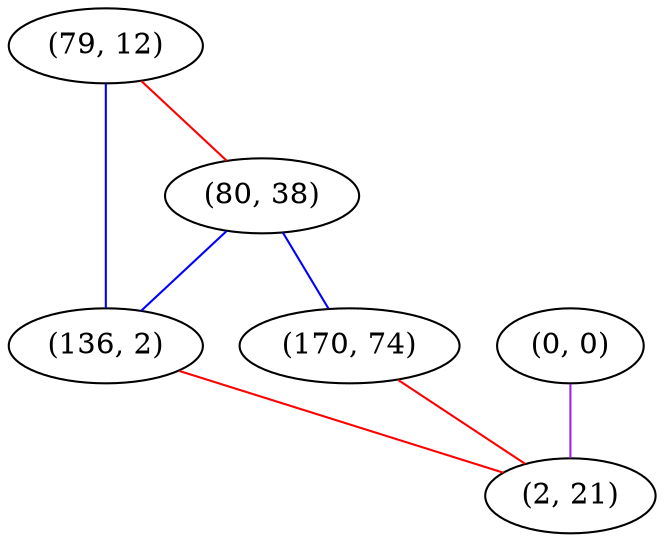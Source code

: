 graph "" {
"(79, 12)";
"(80, 38)";
"(0, 0)";
"(136, 2)";
"(170, 74)";
"(2, 21)";
"(79, 12)" -- "(80, 38)"  [color=red, key=0, weight=1];
"(79, 12)" -- "(136, 2)"  [color=blue, key=0, weight=3];
"(80, 38)" -- "(136, 2)"  [color=blue, key=0, weight=3];
"(80, 38)" -- "(170, 74)"  [color=blue, key=0, weight=3];
"(0, 0)" -- "(2, 21)"  [color=purple, key=0, weight=4];
"(136, 2)" -- "(2, 21)"  [color=red, key=0, weight=1];
"(170, 74)" -- "(2, 21)"  [color=red, key=0, weight=1];
}
